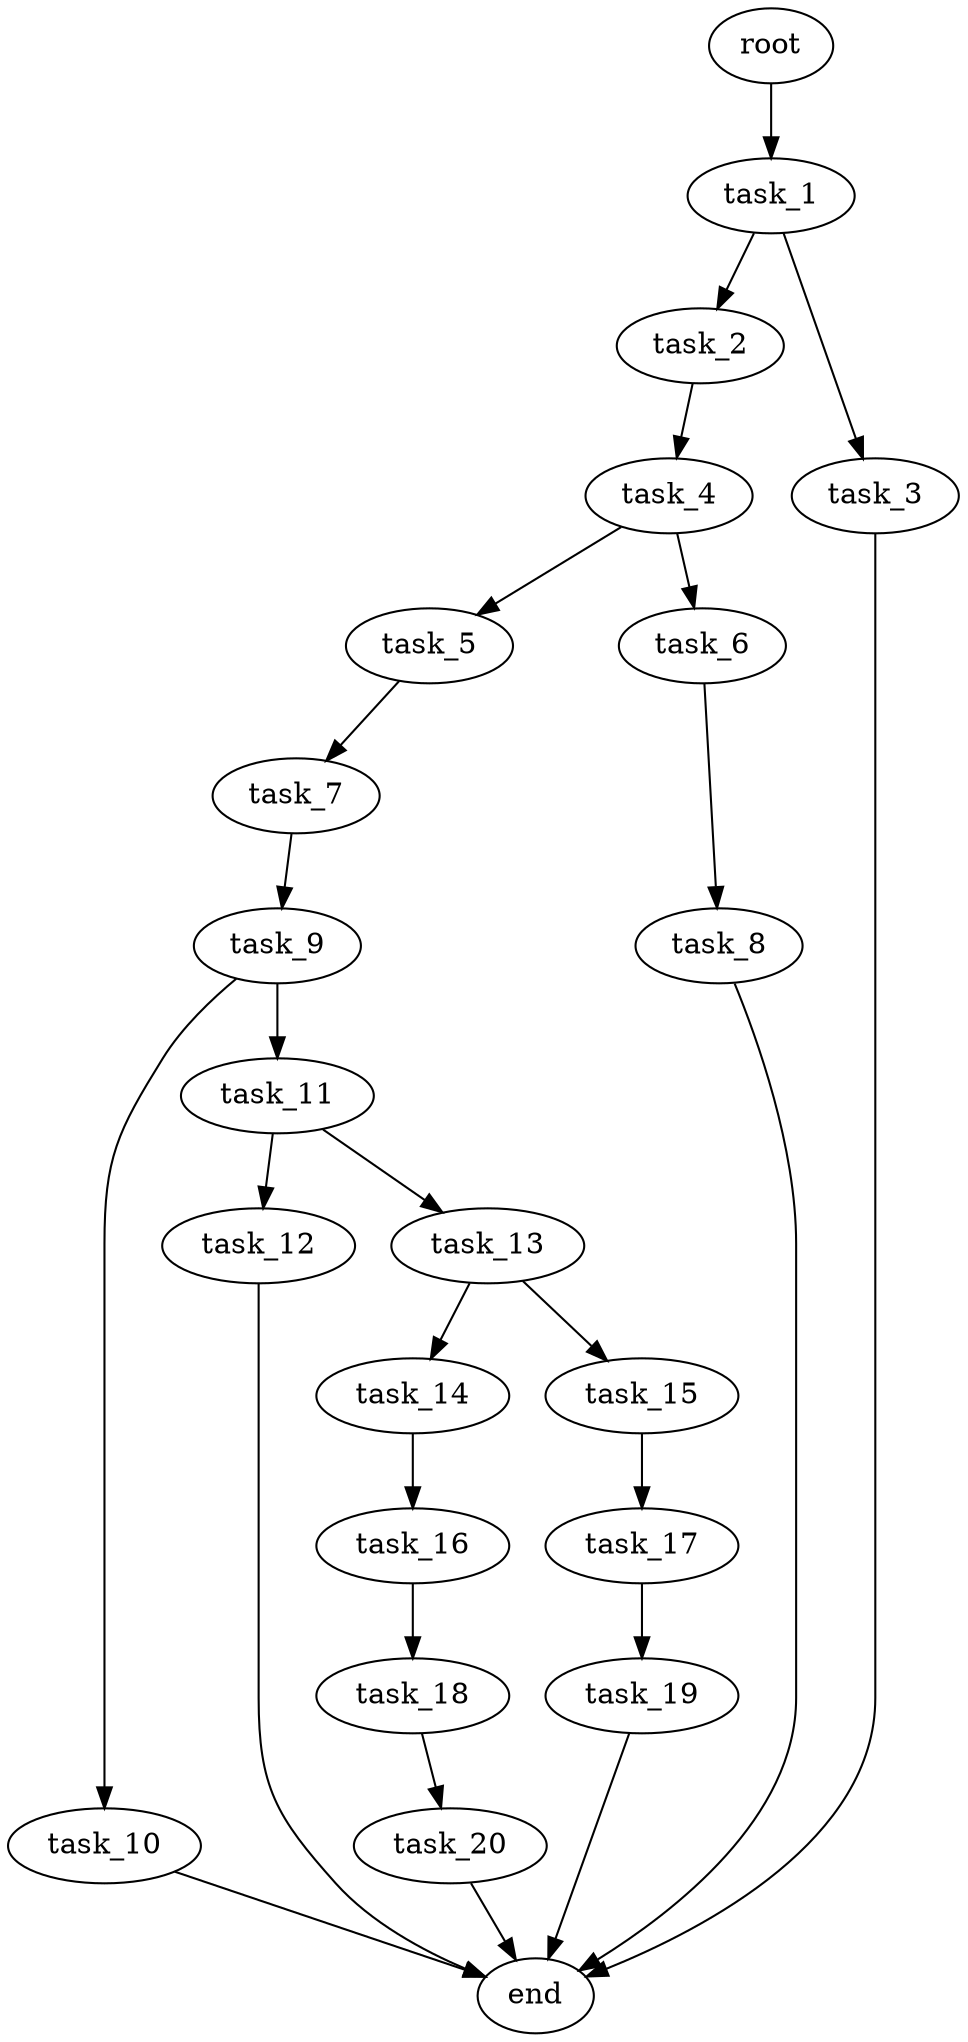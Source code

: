 digraph G {
  root [size="0.000000e+00"];
  task_1 [size="2.767881e+01"];
  task_2 [size="2.003192e+01"];
  task_3 [size="1.023749e+01"];
  task_4 [size="6.653225e+01"];
  task_5 [size="3.108085e+01"];
  task_6 [size="2.869297e+01"];
  task_7 [size="5.920982e+01"];
  task_8 [size="5.048238e+01"];
  task_9 [size="6.704605e+01"];
  task_10 [size="2.612540e+01"];
  task_11 [size="1.970348e+01"];
  task_12 [size="3.193504e+01"];
  task_13 [size="1.251909e+01"];
  task_14 [size="3.141814e+01"];
  task_15 [size="3.294337e+01"];
  task_16 [size="2.882303e+01"];
  task_17 [size="4.141335e+01"];
  task_18 [size="8.354312e+01"];
  task_19 [size="5.651821e+01"];
  task_20 [size="6.099632e+01"];
  end [size="0.000000e+00"];

  root -> task_1 [size="1.000000e-12"];
  task_1 -> task_2 [size="2.003192e+01"];
  task_1 -> task_3 [size="1.023749e+01"];
  task_2 -> task_4 [size="6.653225e+01"];
  task_3 -> end [size="1.000000e-12"];
  task_4 -> task_5 [size="3.108085e+01"];
  task_4 -> task_6 [size="2.869297e+01"];
  task_5 -> task_7 [size="5.920982e+01"];
  task_6 -> task_8 [size="5.048238e+01"];
  task_7 -> task_9 [size="6.704605e+01"];
  task_8 -> end [size="1.000000e-12"];
  task_9 -> task_10 [size="2.612540e+01"];
  task_9 -> task_11 [size="1.970348e+01"];
  task_10 -> end [size="1.000000e-12"];
  task_11 -> task_12 [size="3.193504e+01"];
  task_11 -> task_13 [size="1.251909e+01"];
  task_12 -> end [size="1.000000e-12"];
  task_13 -> task_14 [size="3.141814e+01"];
  task_13 -> task_15 [size="3.294337e+01"];
  task_14 -> task_16 [size="2.882303e+01"];
  task_15 -> task_17 [size="4.141335e+01"];
  task_16 -> task_18 [size="8.354312e+01"];
  task_17 -> task_19 [size="5.651821e+01"];
  task_18 -> task_20 [size="6.099632e+01"];
  task_19 -> end [size="1.000000e-12"];
  task_20 -> end [size="1.000000e-12"];
}
